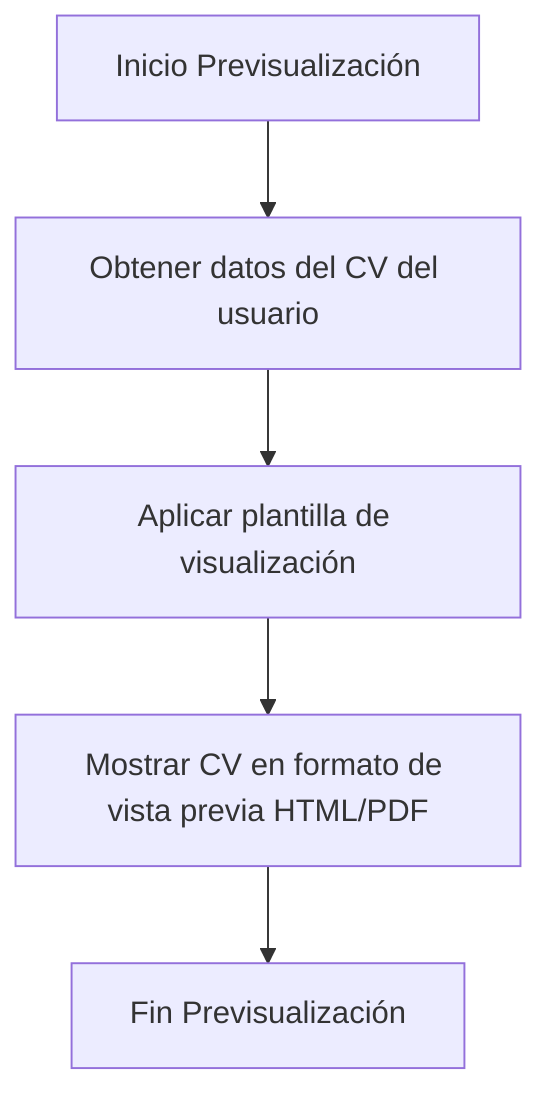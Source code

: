 graph TD
    A[Inicio Previsualización] --> B[Obtener datos del CV del usuario];
    B --> C[Aplicar plantilla de visualización];
    C --> D[Mostrar CV en formato de vista previa HTML/PDF];
    D --> E[Fin Previsualización];

%%     %% comentario
%%     I.2.2 Campos del CV: Esta historia de usuario define los campos, pero no implica un flujo de proceso directo que necesite un diagrama. Simplemente establece la estructura del formulario.

%% Desglose de los Diagramas de Flujo de I.2:

%%     I.2.1 Crear y Editar CV en Línea: Muestra el flujo para crear o editar el CV, incluyendo la autenticación, la presentación del formulario, el guardado de la información, la validación (referenciando el diagrama I.2.3) y la opción de previsualizar (referenciando el diagrama I.2.4).
%%     I.2.3 Validación de Datos del CV: Detalla el proceso de validación de los diferentes aspectos de los datos ingresados en el CV (campos obligatorios, formato, longitud, tipo de datos) y muestra los posibles errores.
%%     I.2.4 Previsualización del CV: Describe cómo se obtienen los datos del CV y se genera una vista previa para el usuario.


%% Desglose de los Diagramas de Flujo de I.3:

%%     I.3.1 Búsqueda por Palabras Clave: Muestra el flujo principal de búsqueda, permitiendo tanto la búsqueda directa por palabras clave como el uso de filtros.
%%     I.3.2 Filtrado de Vacantes: Detalla los diferentes criterios de filtrado disponibles para refinar la búsqueda.
%%     I.3.3 Mostrar Resultados de Búsqueda: Describe cómo se presentan los resultados de la búsqueda al usuario, mostrando la información relevante de cada vacante.
%%     I.3.4 Ordenar Resultados de Búsqueda: Ilustra las opciones de ordenamiento que el usuario tiene disponibles para organizar los resultados.
%%     I.3.5 Guardar Búsquedas y Recibir Notificaciones: Detalla el proceso para que un usuario guarde sus criterios de búsqueda y active las notificaciones por correo electrónico para nuevas vacantes coincidentes.
